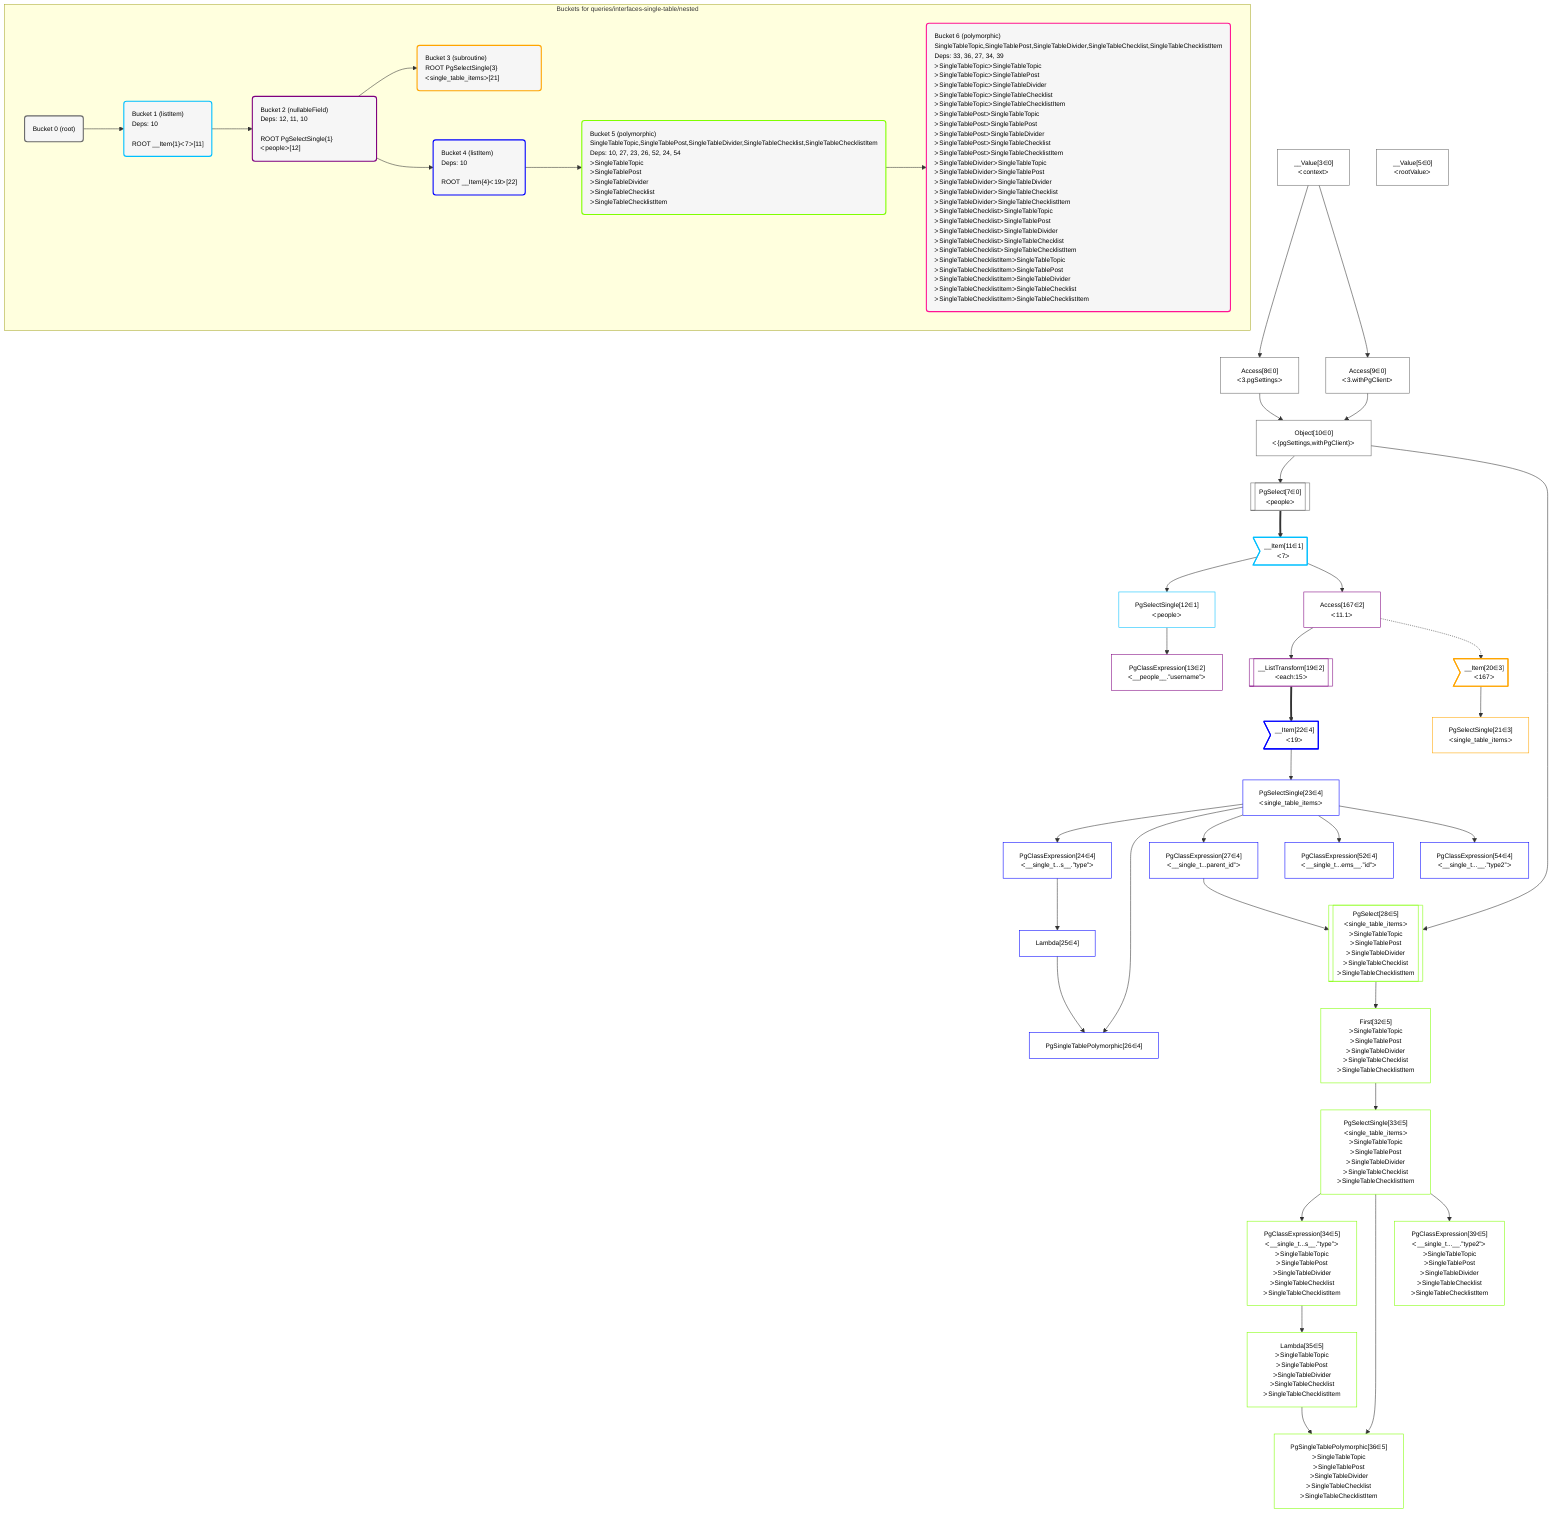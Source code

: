 %%{init: {'themeVariables': { 'fontSize': '12px'}}}%%
graph TD
    classDef path fill:#eee,stroke:#000,color:#000
    classDef plan fill:#fff,stroke-width:1px,color:#000
    classDef itemplan fill:#fff,stroke-width:2px,color:#000
    classDef sideeffectplan fill:#f00,stroke-width:2px,color:#000
    classDef bucket fill:#f6f6f6,color:#000,stroke-width:2px,text-align:left


    %% define steps
    __Value3["__Value[3∈0]<br />ᐸcontextᐳ"]:::plan
    __Value5["__Value[5∈0]<br />ᐸrootValueᐳ"]:::plan
    Access8["Access[8∈0]<br />ᐸ3.pgSettingsᐳ"]:::plan
    Access9["Access[9∈0]<br />ᐸ3.withPgClientᐳ"]:::plan
    Object10["Object[10∈0]<br />ᐸ{pgSettings,withPgClient}ᐳ"]:::plan
    PgSelect7[["PgSelect[7∈0]<br />ᐸpeopleᐳ"]]:::plan
    __Item11>"__Item[11∈1]<br />ᐸ7ᐳ"]:::itemplan
    PgSelectSingle12["PgSelectSingle[12∈1]<br />ᐸpeopleᐳ"]:::plan
    PgClassExpression13["PgClassExpression[13∈2]<br />ᐸ__people__.”username”ᐳ"]:::plan
    Access167["Access[167∈2]<br />ᐸ11.1ᐳ"]:::plan
    __ListTransform19[["__ListTransform[19∈2]<br />ᐸeach:15ᐳ"]]:::plan
    __Item20>"__Item[20∈3]<br />ᐸ167ᐳ"]:::itemplan
    PgSelectSingle21["PgSelectSingle[21∈3]<br />ᐸsingle_table_itemsᐳ"]:::plan
    __Item22>"__Item[22∈4]<br />ᐸ19ᐳ"]:::itemplan
    PgSelectSingle23["PgSelectSingle[23∈4]<br />ᐸsingle_table_itemsᐳ"]:::plan
    PgClassExpression24["PgClassExpression[24∈4]<br />ᐸ__single_t...s__.”type”ᐳ"]:::plan
    Lambda25["Lambda[25∈4]"]:::plan
    PgSingleTablePolymorphic26["PgSingleTablePolymorphic[26∈4]"]:::plan
    PgClassExpression27["PgClassExpression[27∈4]<br />ᐸ__single_t...parent_id”ᐳ"]:::plan
    PgSelect28[["PgSelect[28∈5]<br />ᐸsingle_table_itemsᐳ<br />ᐳSingleTableTopic<br />ᐳSingleTablePost<br />ᐳSingleTableDivider<br />ᐳSingleTableChecklist<br />ᐳSingleTableChecklistItem"]]:::plan
    First32["First[32∈5]<br />ᐳSingleTableTopic<br />ᐳSingleTablePost<br />ᐳSingleTableDivider<br />ᐳSingleTableChecklist<br />ᐳSingleTableChecklistItem"]:::plan
    PgSelectSingle33["PgSelectSingle[33∈5]<br />ᐸsingle_table_itemsᐳ<br />ᐳSingleTableTopic<br />ᐳSingleTablePost<br />ᐳSingleTableDivider<br />ᐳSingleTableChecklist<br />ᐳSingleTableChecklistItem"]:::plan
    PgClassExpression34["PgClassExpression[34∈5]<br />ᐸ__single_t...s__.”type”ᐳ<br />ᐳSingleTableTopic<br />ᐳSingleTablePost<br />ᐳSingleTableDivider<br />ᐳSingleTableChecklist<br />ᐳSingleTableChecklistItem"]:::plan
    Lambda35["Lambda[35∈5]<br />ᐳSingleTableTopic<br />ᐳSingleTablePost<br />ᐳSingleTableDivider<br />ᐳSingleTableChecklist<br />ᐳSingleTableChecklistItem"]:::plan
    PgSingleTablePolymorphic36["PgSingleTablePolymorphic[36∈5]<br />ᐳSingleTableTopic<br />ᐳSingleTablePost<br />ᐳSingleTableDivider<br />ᐳSingleTableChecklist<br />ᐳSingleTableChecklistItem"]:::plan
    PgClassExpression39["PgClassExpression[39∈5]<br />ᐸ__single_t...__.”type2”ᐳ<br />ᐳSingleTableTopic<br />ᐳSingleTablePost<br />ᐳSingleTableDivider<br />ᐳSingleTableChecklist<br />ᐳSingleTableChecklistItem"]:::plan
    PgClassExpression52["PgClassExpression[52∈4]<br />ᐸ__single_t...ems__.”id”ᐳ"]:::plan
    PgClassExpression54["PgClassExpression[54∈4]<br />ᐸ__single_t...__.”type2”ᐳ"]:::plan

    %% plan dependencies
    __Value3 --> Access8
    __Value3 --> Access9
    Access8 & Access9 --> Object10
    Object10 --> PgSelect7
    PgSelect7 ==> __Item11
    __Item11 --> PgSelectSingle12
    PgSelectSingle12 --> PgClassExpression13
    __Item11 --> Access167
    Access167 --> __ListTransform19
    Access167 -.-> __Item20
    __Item20 --> PgSelectSingle21
    __ListTransform19 ==> __Item22
    __Item22 --> PgSelectSingle23
    PgSelectSingle23 --> PgClassExpression24
    PgClassExpression24 --> Lambda25
    Lambda25 & PgSelectSingle23 --> PgSingleTablePolymorphic26
    PgSelectSingle23 --> PgClassExpression27
    Object10 & PgClassExpression27 --> PgSelect28
    PgSelect28 --> First32
    First32 --> PgSelectSingle33
    PgSelectSingle33 --> PgClassExpression34
    PgClassExpression34 --> Lambda35
    Lambda35 & PgSelectSingle33 --> PgSingleTablePolymorphic36
    PgSelectSingle33 --> PgClassExpression39
    PgSelectSingle23 --> PgClassExpression52
    PgSelectSingle23 --> PgClassExpression54

    subgraph "Buckets for queries/interfaces-single-table/nested"
    Bucket0("Bucket 0 (root)"):::bucket
    classDef bucket0 stroke:#696969
    class Bucket0,__Value3,__Value5,PgSelect7,Access8,Access9,Object10 bucket0
    Bucket1("Bucket 1 (listItem)<br />Deps: 10<br /><br />ROOT __Item{1}ᐸ7ᐳ[11]"):::bucket
    classDef bucket1 stroke:#00bfff
    class Bucket1,__Item11,PgSelectSingle12 bucket1
    Bucket2("Bucket 2 (nullableField)<br />Deps: 12, 11, 10<br /><br />ROOT PgSelectSingle{1}ᐸpeopleᐳ[12]"):::bucket
    classDef bucket2 stroke:#7f007f
    class Bucket2,PgClassExpression13,__ListTransform19,Access167 bucket2
    Bucket3("Bucket 3 (subroutine)<br />ROOT PgSelectSingle{3}ᐸsingle_table_itemsᐳ[21]"):::bucket
    classDef bucket3 stroke:#ffa500
    class Bucket3,__Item20,PgSelectSingle21 bucket3
    Bucket4("Bucket 4 (listItem)<br />Deps: 10<br /><br />ROOT __Item{4}ᐸ19ᐳ[22]"):::bucket
    classDef bucket4 stroke:#0000ff
    class Bucket4,__Item22,PgSelectSingle23,PgClassExpression24,Lambda25,PgSingleTablePolymorphic26,PgClassExpression27,PgClassExpression52,PgClassExpression54 bucket4
    Bucket5("Bucket 5 (polymorphic)<br />SingleTableTopic,SingleTablePost,SingleTableDivider,SingleTableChecklist,SingleTableChecklistItem<br />Deps: 10, 27, 23, 26, 52, 24, 54<br />ᐳSingleTableTopic<br />ᐳSingleTablePost<br />ᐳSingleTableDivider<br />ᐳSingleTableChecklist<br />ᐳSingleTableChecklistItem"):::bucket
    classDef bucket5 stroke:#7fff00
    class Bucket5,PgSelect28,First32,PgSelectSingle33,PgClassExpression34,Lambda35,PgSingleTablePolymorphic36,PgClassExpression39 bucket5
    Bucket6("Bucket 6 (polymorphic)<br />SingleTableTopic,SingleTablePost,SingleTableDivider,SingleTableChecklist,SingleTableChecklistItem<br />Deps: 33, 36, 27, 34, 39<br />ᐳSingleTableTopicᐳSingleTableTopic<br />ᐳSingleTableTopicᐳSingleTablePost<br />ᐳSingleTableTopicᐳSingleTableDivider<br />ᐳSingleTableTopicᐳSingleTableChecklist<br />ᐳSingleTableTopicᐳSingleTableChecklistItem<br />ᐳSingleTablePostᐳSingleTableTopic<br />ᐳSingleTablePostᐳSingleTablePost<br />ᐳSingleTablePostᐳSingleTableDivider<br />ᐳSingleTablePostᐳSingleTableChecklist<br />ᐳSingleTablePostᐳSingleTableChecklistItem<br />ᐳSingleTableDividerᐳSingleTableTopic<br />ᐳSingleTableDividerᐳSingleTablePost<br />ᐳSingleTableDividerᐳSingleTableDivider<br />ᐳSingleTableDividerᐳSingleTableChecklist<br />ᐳSingleTableDividerᐳSingleTableChecklistItem<br />ᐳSingleTableChecklistᐳSingleTableTopic<br />ᐳSingleTableChecklistᐳSingleTablePost<br />ᐳSingleTableChecklistᐳSingleTableDivider<br />ᐳSingleTableChecklistᐳSingleTableChecklist<br />ᐳSingleTableChecklistᐳSingleTableChecklistItem<br />ᐳSingleTableChecklistItemᐳSingleTableTopic<br />ᐳSingleTableChecklistItemᐳSingleTablePost<br />ᐳSingleTableChecklistItemᐳSingleTableDivider<br />ᐳSingleTableChecklistItemᐳSingleTableChecklist<br />ᐳSingleTableChecklistItemᐳSingleTableChecklistItem"):::bucket
    classDef bucket6 stroke:#ff1493
    class Bucket6 bucket6
    Bucket0 --> Bucket1
    Bucket1 --> Bucket2
    Bucket2 --> Bucket3 & Bucket4
    Bucket4 --> Bucket5
    Bucket5 --> Bucket6
    end
